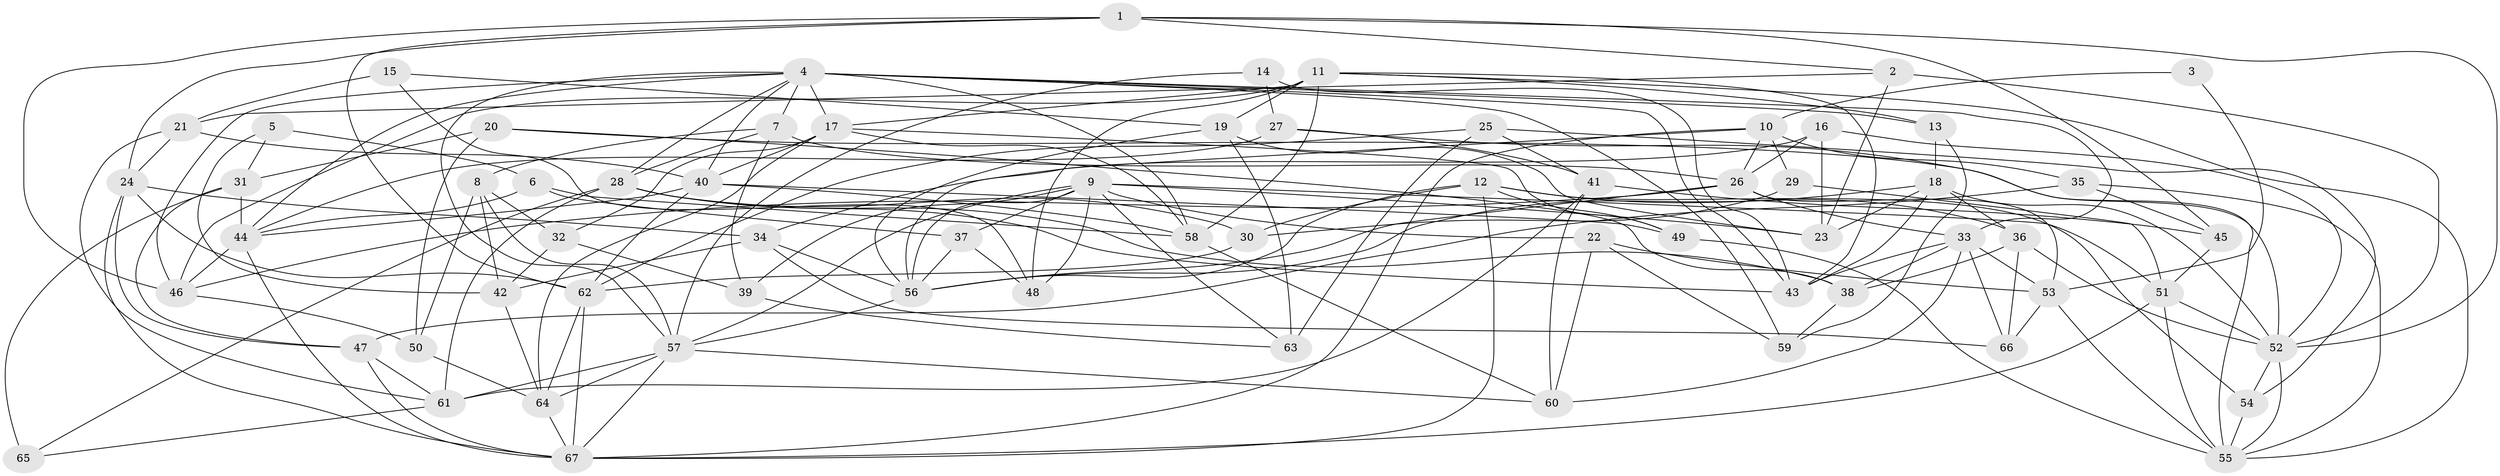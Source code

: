 // original degree distribution, {6: 0.10526315789473684, 3: 0.2781954887218045, 4: 0.3157894736842105, 2: 0.11278195488721804, 5: 0.14285714285714285, 8: 0.015037593984962405, 7: 0.03007518796992481}
// Generated by graph-tools (version 1.1) at 2025/02/03/09/25 03:02:02]
// undirected, 67 vertices, 180 edges
graph export_dot {
graph [start="1"]
  node [color=gray90,style=filled];
  1;
  2;
  3;
  4;
  5;
  6;
  7;
  8;
  9;
  10;
  11;
  12;
  13;
  14;
  15;
  16;
  17;
  18;
  19;
  20;
  21;
  22;
  23;
  24;
  25;
  26;
  27;
  28;
  29;
  30;
  31;
  32;
  33;
  34;
  35;
  36;
  37;
  38;
  39;
  40;
  41;
  42;
  43;
  44;
  45;
  46;
  47;
  48;
  49;
  50;
  51;
  52;
  53;
  54;
  55;
  56;
  57;
  58;
  59;
  60;
  61;
  62;
  63;
  64;
  65;
  66;
  67;
  1 -- 2 [weight=1.0];
  1 -- 24 [weight=1.0];
  1 -- 45 [weight=1.0];
  1 -- 46 [weight=1.0];
  1 -- 52 [weight=1.0];
  1 -- 62 [weight=1.0];
  2 -- 21 [weight=1.0];
  2 -- 23 [weight=1.0];
  2 -- 52 [weight=2.0];
  3 -- 10 [weight=2.0];
  3 -- 53 [weight=1.0];
  4 -- 7 [weight=1.0];
  4 -- 13 [weight=1.0];
  4 -- 17 [weight=1.0];
  4 -- 28 [weight=1.0];
  4 -- 33 [weight=1.0];
  4 -- 40 [weight=1.0];
  4 -- 43 [weight=1.0];
  4 -- 44 [weight=1.0];
  4 -- 46 [weight=1.0];
  4 -- 57 [weight=1.0];
  4 -- 58 [weight=1.0];
  4 -- 59 [weight=1.0];
  5 -- 6 [weight=2.0];
  5 -- 31 [weight=1.0];
  5 -- 42 [weight=1.0];
  6 -- 37 [weight=1.0];
  6 -- 44 [weight=1.0];
  6 -- 58 [weight=1.0];
  7 -- 8 [weight=1.0];
  7 -- 26 [weight=1.0];
  7 -- 28 [weight=1.0];
  7 -- 39 [weight=1.0];
  8 -- 32 [weight=1.0];
  8 -- 42 [weight=1.0];
  8 -- 50 [weight=1.0];
  8 -- 57 [weight=1.0];
  9 -- 22 [weight=1.0];
  9 -- 23 [weight=1.0];
  9 -- 37 [weight=1.0];
  9 -- 39 [weight=1.0];
  9 -- 48 [weight=1.0];
  9 -- 51 [weight=1.0];
  9 -- 56 [weight=1.0];
  9 -- 57 [weight=1.0];
  9 -- 63 [weight=1.0];
  10 -- 26 [weight=1.0];
  10 -- 29 [weight=1.0];
  10 -- 35 [weight=1.0];
  10 -- 56 [weight=1.0];
  10 -- 67 [weight=1.0];
  11 -- 13 [weight=1.0];
  11 -- 17 [weight=1.0];
  11 -- 19 [weight=2.0];
  11 -- 43 [weight=2.0];
  11 -- 46 [weight=1.0];
  11 -- 48 [weight=1.0];
  11 -- 55 [weight=1.0];
  11 -- 58 [weight=1.0];
  12 -- 30 [weight=1.0];
  12 -- 36 [weight=1.0];
  12 -- 49 [weight=1.0];
  12 -- 54 [weight=1.0];
  12 -- 56 [weight=1.0];
  12 -- 67 [weight=1.0];
  13 -- 18 [weight=1.0];
  13 -- 59 [weight=1.0];
  14 -- 27 [weight=1.0];
  14 -- 43 [weight=1.0];
  14 -- 57 [weight=1.0];
  15 -- 19 [weight=1.0];
  15 -- 21 [weight=2.0];
  15 -- 48 [weight=1.0];
  16 -- 23 [weight=1.0];
  16 -- 26 [weight=1.0];
  16 -- 34 [weight=1.0];
  16 -- 52 [weight=1.0];
  17 -- 32 [weight=1.0];
  17 -- 40 [weight=1.0];
  17 -- 49 [weight=1.0];
  17 -- 58 [weight=1.0];
  17 -- 64 [weight=1.0];
  18 -- 23 [weight=1.0];
  18 -- 36 [weight=1.0];
  18 -- 43 [weight=1.0];
  18 -- 52 [weight=1.0];
  18 -- 56 [weight=1.0];
  19 -- 23 [weight=1.0];
  19 -- 56 [weight=1.0];
  19 -- 63 [weight=1.0];
  20 -- 31 [weight=1.0];
  20 -- 38 [weight=1.0];
  20 -- 50 [weight=1.0];
  20 -- 52 [weight=1.0];
  21 -- 24 [weight=1.0];
  21 -- 40 [weight=2.0];
  21 -- 61 [weight=1.0];
  22 -- 53 [weight=2.0];
  22 -- 59 [weight=1.0];
  22 -- 60 [weight=1.0];
  24 -- 34 [weight=1.0];
  24 -- 47 [weight=1.0];
  24 -- 62 [weight=1.0];
  24 -- 67 [weight=1.0];
  25 -- 41 [weight=1.0];
  25 -- 54 [weight=1.0];
  25 -- 62 [weight=1.0];
  25 -- 63 [weight=1.0];
  26 -- 33 [weight=1.0];
  26 -- 46 [weight=1.0];
  26 -- 53 [weight=1.0];
  26 -- 56 [weight=1.0];
  27 -- 41 [weight=1.0];
  27 -- 44 [weight=1.0];
  27 -- 55 [weight=1.0];
  28 -- 30 [weight=1.0];
  28 -- 38 [weight=1.0];
  28 -- 43 [weight=1.0];
  28 -- 61 [weight=1.0];
  28 -- 65 [weight=1.0];
  29 -- 30 [weight=1.0];
  29 -- 51 [weight=1.0];
  30 -- 62 [weight=2.0];
  31 -- 44 [weight=1.0];
  31 -- 47 [weight=1.0];
  31 -- 65 [weight=1.0];
  32 -- 39 [weight=1.0];
  32 -- 42 [weight=1.0];
  33 -- 38 [weight=2.0];
  33 -- 43 [weight=1.0];
  33 -- 53 [weight=1.0];
  33 -- 60 [weight=1.0];
  33 -- 66 [weight=1.0];
  34 -- 42 [weight=1.0];
  34 -- 56 [weight=1.0];
  34 -- 66 [weight=1.0];
  35 -- 45 [weight=1.0];
  35 -- 47 [weight=1.0];
  35 -- 55 [weight=1.0];
  36 -- 38 [weight=1.0];
  36 -- 52 [weight=1.0];
  36 -- 66 [weight=1.0];
  37 -- 48 [weight=1.0];
  37 -- 56 [weight=1.0];
  38 -- 59 [weight=1.0];
  39 -- 63 [weight=1.0];
  40 -- 44 [weight=1.0];
  40 -- 49 [weight=1.0];
  40 -- 58 [weight=2.0];
  40 -- 62 [weight=1.0];
  41 -- 45 [weight=1.0];
  41 -- 60 [weight=1.0];
  41 -- 61 [weight=1.0];
  42 -- 64 [weight=1.0];
  44 -- 46 [weight=1.0];
  44 -- 67 [weight=1.0];
  45 -- 51 [weight=1.0];
  46 -- 50 [weight=1.0];
  47 -- 61 [weight=1.0];
  47 -- 67 [weight=2.0];
  49 -- 55 [weight=1.0];
  50 -- 64 [weight=2.0];
  51 -- 52 [weight=1.0];
  51 -- 55 [weight=1.0];
  51 -- 67 [weight=1.0];
  52 -- 54 [weight=1.0];
  52 -- 55 [weight=1.0];
  53 -- 55 [weight=1.0];
  53 -- 66 [weight=1.0];
  54 -- 55 [weight=1.0];
  56 -- 57 [weight=2.0];
  57 -- 60 [weight=1.0];
  57 -- 61 [weight=1.0];
  57 -- 64 [weight=1.0];
  57 -- 67 [weight=1.0];
  58 -- 60 [weight=1.0];
  61 -- 65 [weight=1.0];
  62 -- 64 [weight=1.0];
  62 -- 67 [weight=1.0];
  64 -- 67 [weight=1.0];
}
